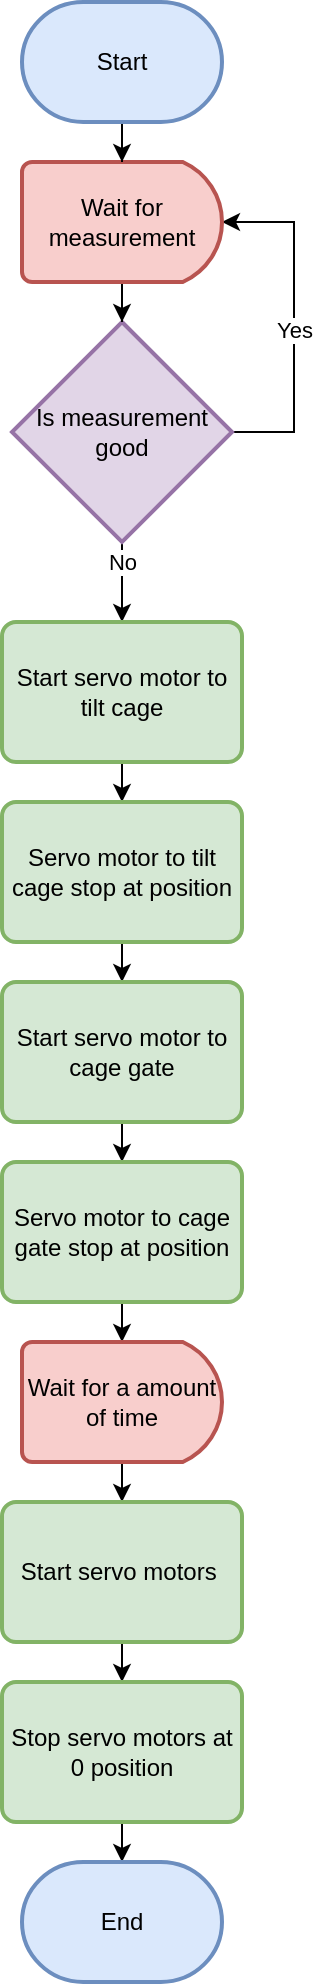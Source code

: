 <mxfile version="14.6.13" type="device"><diagram id="cfd7G18aKoJkrmWQfoc5" name="Side-1"><mxGraphModel dx="1422" dy="816" grid="1" gridSize="10" guides="1" tooltips="1" connect="1" arrows="1" fold="1" page="1" pageScale="1" pageWidth="827" pageHeight="1169" math="0" shadow="0"><root><mxCell id="0"/><mxCell id="1" parent="0"/><mxCell id="gSJrvRnQbPWw3LMuvLs2-18" style="edgeStyle=orthogonalEdgeStyle;rounded=0;orthogonalLoop=1;jettySize=auto;html=1;" edge="1" parent="1" source="gSJrvRnQbPWw3LMuvLs2-1" target="gSJrvRnQbPWw3LMuvLs2-3"><mxGeometry relative="1" as="geometry"/></mxCell><mxCell id="gSJrvRnQbPWw3LMuvLs2-28" value="No" style="edgeLabel;html=1;align=center;verticalAlign=middle;resizable=0;points=[];" vertex="1" connectable="0" parent="gSJrvRnQbPWw3LMuvLs2-18"><mxGeometry x="-0.719" relative="1" as="geometry"><mxPoint y="4" as="offset"/></mxGeometry></mxCell><mxCell id="gSJrvRnQbPWw3LMuvLs2-26" style="edgeStyle=orthogonalEdgeStyle;rounded=0;orthogonalLoop=1;jettySize=auto;html=1;entryX=1;entryY=0.5;entryDx=0;entryDy=0;entryPerimeter=0;exitX=1;exitY=0.5;exitDx=0;exitDy=0;exitPerimeter=0;" edge="1" parent="1" source="gSJrvRnQbPWw3LMuvLs2-1" target="gSJrvRnQbPWw3LMuvLs2-2"><mxGeometry relative="1" as="geometry"><Array as="points"><mxPoint x="500" y="305"/><mxPoint x="500" y="200"/></Array></mxGeometry></mxCell><mxCell id="gSJrvRnQbPWw3LMuvLs2-27" value="Yes" style="edgeLabel;html=1;align=center;verticalAlign=middle;resizable=0;points=[];" vertex="1" connectable="0" parent="gSJrvRnQbPWw3LMuvLs2-26"><mxGeometry x="-0.267" y="-2" relative="1" as="geometry"><mxPoint x="-2" y="-19" as="offset"/></mxGeometry></mxCell><mxCell id="gSJrvRnQbPWw3LMuvLs2-1" value="&lt;div&gt;Is measurement&lt;/div&gt;&lt;div&gt;good&lt;/div&gt;" style="strokeWidth=2;html=1;shape=mxgraph.flowchart.decision;whiteSpace=wrap;fillColor=#e1d5e7;strokeColor=#9673a6;" vertex="1" parent="1"><mxGeometry x="359" y="250" width="110" height="110" as="geometry"/></mxCell><mxCell id="gSJrvRnQbPWw3LMuvLs2-17" style="edgeStyle=orthogonalEdgeStyle;rounded=0;orthogonalLoop=1;jettySize=auto;html=1;entryX=0.5;entryY=0;entryDx=0;entryDy=0;entryPerimeter=0;" edge="1" parent="1" source="gSJrvRnQbPWw3LMuvLs2-2" target="gSJrvRnQbPWw3LMuvLs2-1"><mxGeometry relative="1" as="geometry"/></mxCell><mxCell id="gSJrvRnQbPWw3LMuvLs2-2" value="&lt;span&gt;Wait for measurement&lt;/span&gt;" style="strokeWidth=2;html=1;shape=mxgraph.flowchart.delay;whiteSpace=wrap;fillColor=#f8cecc;strokeColor=#b85450;" vertex="1" parent="1"><mxGeometry x="364" y="170" width="100" height="60" as="geometry"/></mxCell><mxCell id="gSJrvRnQbPWw3LMuvLs2-19" style="edgeStyle=orthogonalEdgeStyle;rounded=0;orthogonalLoop=1;jettySize=auto;html=1;" edge="1" parent="1" source="gSJrvRnQbPWw3LMuvLs2-3" target="gSJrvRnQbPWw3LMuvLs2-5"><mxGeometry relative="1" as="geometry"/></mxCell><mxCell id="gSJrvRnQbPWw3LMuvLs2-3" value="Start servo motor to tilt cage" style="rounded=1;whiteSpace=wrap;html=1;absoluteArcSize=1;arcSize=14;strokeWidth=2;fillColor=#d5e8d4;strokeColor=#82b366;" vertex="1" parent="1"><mxGeometry x="354" y="400" width="120" height="70" as="geometry"/></mxCell><mxCell id="gSJrvRnQbPWw3LMuvLs2-16" style="edgeStyle=orthogonalEdgeStyle;rounded=0;orthogonalLoop=1;jettySize=auto;html=1;" edge="1" parent="1" source="gSJrvRnQbPWw3LMuvLs2-4" target="gSJrvRnQbPWw3LMuvLs2-2"><mxGeometry relative="1" as="geometry"/></mxCell><mxCell id="gSJrvRnQbPWw3LMuvLs2-4" value="&lt;span&gt;Start&lt;/span&gt;" style="strokeWidth=2;html=1;shape=mxgraph.flowchart.terminator;whiteSpace=wrap;fillColor=#dae8fc;strokeColor=#6c8ebf;" vertex="1" parent="1"><mxGeometry x="364" y="90" width="100" height="60" as="geometry"/></mxCell><mxCell id="gSJrvRnQbPWw3LMuvLs2-20" style="edgeStyle=orthogonalEdgeStyle;rounded=0;orthogonalLoop=1;jettySize=auto;html=1;" edge="1" parent="1" source="gSJrvRnQbPWw3LMuvLs2-5" target="gSJrvRnQbPWw3LMuvLs2-6"><mxGeometry relative="1" as="geometry"/></mxCell><mxCell id="gSJrvRnQbPWw3LMuvLs2-5" value="Servo motor to tilt cage stop at position" style="rounded=1;whiteSpace=wrap;html=1;absoluteArcSize=1;arcSize=14;strokeWidth=2;fillColor=#d5e8d4;strokeColor=#82b366;" vertex="1" parent="1"><mxGeometry x="354" y="490" width="120" height="70" as="geometry"/></mxCell><mxCell id="gSJrvRnQbPWw3LMuvLs2-21" style="edgeStyle=orthogonalEdgeStyle;rounded=0;orthogonalLoop=1;jettySize=auto;html=1;" edge="1" parent="1" source="gSJrvRnQbPWw3LMuvLs2-6" target="gSJrvRnQbPWw3LMuvLs2-7"><mxGeometry relative="1" as="geometry"/></mxCell><mxCell id="gSJrvRnQbPWw3LMuvLs2-6" value="Start servo motor to cage gate" style="rounded=1;whiteSpace=wrap;html=1;absoluteArcSize=1;arcSize=14;strokeWidth=2;fillColor=#d5e8d4;strokeColor=#82b366;" vertex="1" parent="1"><mxGeometry x="354" y="580" width="120" height="70" as="geometry"/></mxCell><mxCell id="gSJrvRnQbPWw3LMuvLs2-22" style="edgeStyle=orthogonalEdgeStyle;rounded=0;orthogonalLoop=1;jettySize=auto;html=1;" edge="1" parent="1" source="gSJrvRnQbPWw3LMuvLs2-7" target="gSJrvRnQbPWw3LMuvLs2-8"><mxGeometry relative="1" as="geometry"/></mxCell><mxCell id="gSJrvRnQbPWw3LMuvLs2-7" value="Servo motor to cage gate stop at position" style="rounded=1;whiteSpace=wrap;html=1;absoluteArcSize=1;arcSize=14;strokeWidth=2;fillColor=#d5e8d4;strokeColor=#82b366;" vertex="1" parent="1"><mxGeometry x="354" y="670" width="120" height="70" as="geometry"/></mxCell><mxCell id="gSJrvRnQbPWw3LMuvLs2-23" style="edgeStyle=orthogonalEdgeStyle;rounded=0;orthogonalLoop=1;jettySize=auto;html=1;" edge="1" parent="1" source="gSJrvRnQbPWw3LMuvLs2-8" target="gSJrvRnQbPWw3LMuvLs2-9"><mxGeometry relative="1" as="geometry"/></mxCell><mxCell id="gSJrvRnQbPWw3LMuvLs2-8" value="Wait for a amount of time" style="strokeWidth=2;html=1;shape=mxgraph.flowchart.delay;whiteSpace=wrap;fillColor=#f8cecc;strokeColor=#b85450;" vertex="1" parent="1"><mxGeometry x="364" y="760" width="100" height="60" as="geometry"/></mxCell><mxCell id="gSJrvRnQbPWw3LMuvLs2-24" style="edgeStyle=orthogonalEdgeStyle;rounded=0;orthogonalLoop=1;jettySize=auto;html=1;" edge="1" parent="1" source="gSJrvRnQbPWw3LMuvLs2-9" target="gSJrvRnQbPWw3LMuvLs2-14"><mxGeometry relative="1" as="geometry"/></mxCell><mxCell id="gSJrvRnQbPWw3LMuvLs2-9" value="Start servo motors&amp;nbsp;" style="rounded=1;whiteSpace=wrap;html=1;absoluteArcSize=1;arcSize=14;strokeWidth=2;fillColor=#d5e8d4;strokeColor=#82b366;" vertex="1" parent="1"><mxGeometry x="354" y="840" width="120" height="70" as="geometry"/></mxCell><mxCell id="gSJrvRnQbPWw3LMuvLs2-25" style="edgeStyle=orthogonalEdgeStyle;rounded=0;orthogonalLoop=1;jettySize=auto;html=1;" edge="1" parent="1" source="gSJrvRnQbPWw3LMuvLs2-14" target="gSJrvRnQbPWw3LMuvLs2-15"><mxGeometry relative="1" as="geometry"/></mxCell><mxCell id="gSJrvRnQbPWw3LMuvLs2-14" value="Stop servo motors at 0 position" style="rounded=1;whiteSpace=wrap;html=1;absoluteArcSize=1;arcSize=14;strokeWidth=2;fillColor=#d5e8d4;strokeColor=#82b366;" vertex="1" parent="1"><mxGeometry x="354" y="930" width="120" height="70" as="geometry"/></mxCell><mxCell id="gSJrvRnQbPWw3LMuvLs2-15" value="&lt;span&gt;End&lt;/span&gt;" style="strokeWidth=2;html=1;shape=mxgraph.flowchart.terminator;whiteSpace=wrap;fillColor=#dae8fc;strokeColor=#6c8ebf;" vertex="1" parent="1"><mxGeometry x="364" y="1020" width="100" height="60" as="geometry"/></mxCell></root></mxGraphModel></diagram></mxfile>